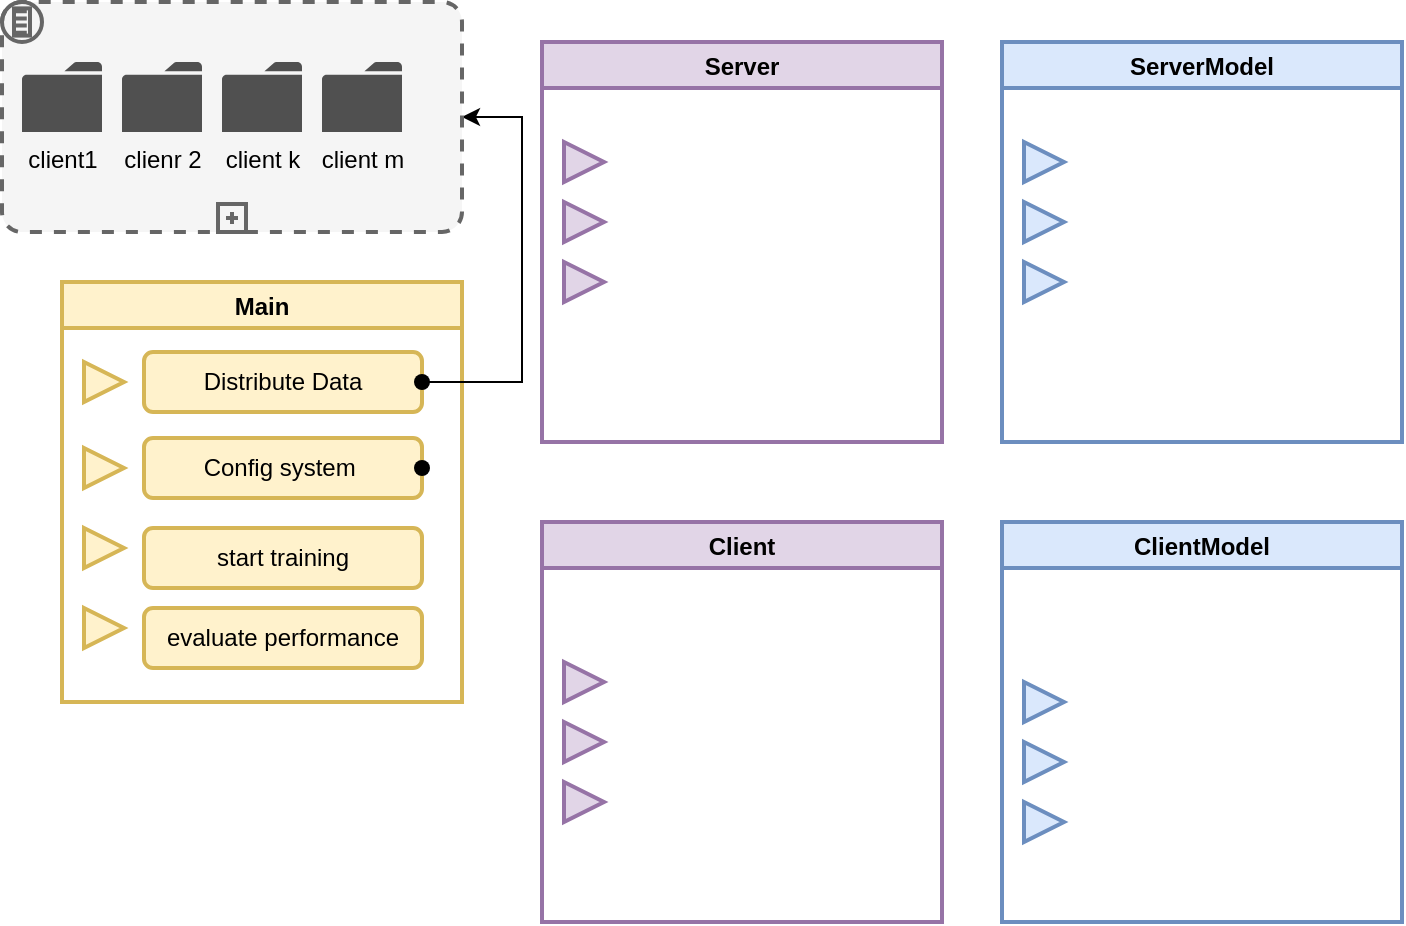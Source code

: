 <mxfile version="17.1.2" type="github">
  <diagram name="Page-1" id="5f0bae14-7c28-e335-631c-24af17079c00">
    <mxGraphModel dx="868" dy="1274" grid="1" gridSize="10" guides="1" tooltips="1" connect="1" arrows="1" fold="1" page="1" pageScale="1" pageWidth="1100" pageHeight="850" background="none" math="0" shadow="0">
      <root>
        <mxCell id="0" />
        <mxCell id="1" parent="0" />
        <mxCell id="U-ktRDvtVMJbWJF2N6Tt-1" value="Main" style="swimlane;fillColor=#fff2cc;strokeColor=#d6b656;strokeWidth=2;" parent="1" vertex="1">
          <mxGeometry x="160" y="-670" width="200" height="210" as="geometry" />
        </mxCell>
        <mxCell id="Rlsf4nvI7hZgjNQiWzl--10" value="" style="triangle;whiteSpace=wrap;html=1;strokeColor=#d6b656;strokeWidth=2;fillColor=#fff2cc;" vertex="1" parent="U-ktRDvtVMJbWJF2N6Tt-1">
          <mxGeometry x="11" y="40" width="20" height="20" as="geometry" />
        </mxCell>
        <mxCell id="Rlsf4nvI7hZgjNQiWzl--12" value="" style="triangle;whiteSpace=wrap;html=1;strokeColor=#d6b656;strokeWidth=2;fillColor=#fff2cc;" vertex="1" parent="U-ktRDvtVMJbWJF2N6Tt-1">
          <mxGeometry x="11" y="83" width="20" height="20" as="geometry" />
        </mxCell>
        <mxCell id="Rlsf4nvI7hZgjNQiWzl--13" value="" style="triangle;whiteSpace=wrap;html=1;strokeColor=#d6b656;strokeWidth=2;fillColor=#fff2cc;" vertex="1" parent="U-ktRDvtVMJbWJF2N6Tt-1">
          <mxGeometry x="11" y="123" width="20" height="20" as="geometry" />
        </mxCell>
        <mxCell id="Rlsf4nvI7hZgjNQiWzl--32" value="Distribute Data" style="rounded=1;whiteSpace=wrap;html=1;strokeColor=#d6b656;strokeWidth=2;fillColor=#fff2cc;" vertex="1" parent="U-ktRDvtVMJbWJF2N6Tt-1">
          <mxGeometry x="41" y="35" width="139" height="30" as="geometry" />
        </mxCell>
        <mxCell id="Rlsf4nvI7hZgjNQiWzl--37" value="" style="shape=waypoint;sketch=0;fillStyle=solid;size=6;pointerEvents=1;points=[];fillColor=none;resizable=0;rotatable=0;perimeter=centerPerimeter;snapToPoint=1;strokeColor=#;strokeWidth=2;" vertex="1" parent="U-ktRDvtVMJbWJF2N6Tt-1">
          <mxGeometry x="160" y="30" width="40" height="40" as="geometry" />
        </mxCell>
        <mxCell id="Rlsf4nvI7hZgjNQiWzl--48" value="Config system&amp;nbsp;&lt;span style=&quot;color: rgba(0 , 0 , 0 , 0) ; font-family: monospace ; font-size: 0px&quot;&gt;%3CmxGraphModel%3E%3Croot%3E%3CmxCell%20id%3D%220%22%2F%3E%3CmxCell%20id%3D%221%22%20parent%3D%220%22%2F%3E%3CmxCell%20id%3D%222%22%20value%3D%22Distribute%20Data%22%20style%3D%22rounded%3D1%3BwhiteSpace%3Dwrap%3Bhtml%3D1%3BstrokeColor%3D%23d6b656%3BstrokeWidth%3D2%3BfillColor%3D%23fff2cc%3B%22%20vertex%3D%221%22%20parent%3D%221%22%3E%3CmxGeometry%20x%3D%22201%22%20y%3D%22-635%22%20width%3D%22139%22%20height%3D%2230%22%20as%3D%22geometry%22%2F%3E%3C%2FmxCell%3E%3C%2Froot%3E%3C%2FmxGraphModel%3E&lt;/span&gt;" style="rounded=1;whiteSpace=wrap;html=1;strokeColor=#d6b656;strokeWidth=2;fillColor=#fff2cc;" vertex="1" parent="U-ktRDvtVMJbWJF2N6Tt-1">
          <mxGeometry x="41" y="78" width="139" height="30" as="geometry" />
        </mxCell>
        <mxCell id="Rlsf4nvI7hZgjNQiWzl--49" value="start training" style="rounded=1;whiteSpace=wrap;html=1;strokeColor=#d6b656;strokeWidth=2;fillColor=#fff2cc;" vertex="1" parent="U-ktRDvtVMJbWJF2N6Tt-1">
          <mxGeometry x="41" y="123" width="139" height="30" as="geometry" />
        </mxCell>
        <mxCell id="Rlsf4nvI7hZgjNQiWzl--50" value="" style="triangle;whiteSpace=wrap;html=1;strokeColor=#d6b656;strokeWidth=2;fillColor=#fff2cc;" vertex="1" parent="U-ktRDvtVMJbWJF2N6Tt-1">
          <mxGeometry x="11" y="163" width="20" height="20" as="geometry" />
        </mxCell>
        <mxCell id="Rlsf4nvI7hZgjNQiWzl--51" value="evaluate performance" style="rounded=1;whiteSpace=wrap;html=1;strokeColor=#d6b656;strokeWidth=2;fillColor=#fff2cc;" vertex="1" parent="U-ktRDvtVMJbWJF2N6Tt-1">
          <mxGeometry x="41" y="163" width="139" height="30" as="geometry" />
        </mxCell>
        <mxCell id="Rlsf4nvI7hZgjNQiWzl--54" value="" style="shape=waypoint;sketch=0;fillStyle=solid;size=6;pointerEvents=1;points=[];fillColor=none;resizable=0;rotatable=0;perimeter=centerPerimeter;snapToPoint=1;strokeColor=#;strokeWidth=2;" vertex="1" parent="U-ktRDvtVMJbWJF2N6Tt-1">
          <mxGeometry x="160" y="73" width="40" height="40" as="geometry" />
        </mxCell>
        <mxCell id="U-ktRDvtVMJbWJF2N6Tt-2" value="Client" style="swimlane;fillColor=#e1d5e7;strokeColor=#9673a6;strokeWidth=2;" parent="1" vertex="1">
          <mxGeometry x="400" y="-550" width="200" height="200" as="geometry" />
        </mxCell>
        <mxCell id="Rlsf4nvI7hZgjNQiWzl--17" value="" style="triangle;whiteSpace=wrap;html=1;strokeColor=#9673a6;strokeWidth=2;fillColor=#e1d5e7;" vertex="1" parent="U-ktRDvtVMJbWJF2N6Tt-2">
          <mxGeometry x="11" y="100" width="20" height="20" as="geometry" />
        </mxCell>
        <mxCell id="Rlsf4nvI7hZgjNQiWzl--18" value="" style="triangle;whiteSpace=wrap;html=1;strokeColor=#9673a6;strokeWidth=2;fillColor=#e1d5e7;" vertex="1" parent="U-ktRDvtVMJbWJF2N6Tt-2">
          <mxGeometry x="11" y="70" width="20" height="20" as="geometry" />
        </mxCell>
        <mxCell id="Rlsf4nvI7hZgjNQiWzl--19" value="" style="triangle;whiteSpace=wrap;html=1;strokeColor=#9673a6;strokeWidth=2;fillColor=#e1d5e7;" vertex="1" parent="U-ktRDvtVMJbWJF2N6Tt-2">
          <mxGeometry x="11" y="130" width="20" height="20" as="geometry" />
        </mxCell>
        <mxCell id="U-ktRDvtVMJbWJF2N6Tt-3" value="Server" style="swimlane;fillColor=#e1d5e7;strokeColor=#9673a6;strokeWidth=2;" parent="1" vertex="1">
          <mxGeometry x="400" y="-790" width="200" height="200" as="geometry" />
        </mxCell>
        <mxCell id="Rlsf4nvI7hZgjNQiWzl--15" value="" style="triangle;whiteSpace=wrap;html=1;strokeColor=#9673a6;strokeWidth=2;fillColor=#e1d5e7;" vertex="1" parent="U-ktRDvtVMJbWJF2N6Tt-3">
          <mxGeometry x="11" y="80" width="20" height="20" as="geometry" />
        </mxCell>
        <mxCell id="Rlsf4nvI7hZgjNQiWzl--14" value="" style="triangle;whiteSpace=wrap;html=1;strokeColor=#9673a6;strokeWidth=2;fillColor=#e1d5e7;" vertex="1" parent="U-ktRDvtVMJbWJF2N6Tt-3">
          <mxGeometry x="11" y="50" width="20" height="20" as="geometry" />
        </mxCell>
        <mxCell id="Rlsf4nvI7hZgjNQiWzl--16" value="" style="triangle;whiteSpace=wrap;html=1;strokeColor=#9673a6;strokeWidth=2;fillColor=#e1d5e7;" vertex="1" parent="U-ktRDvtVMJbWJF2N6Tt-3">
          <mxGeometry x="11" y="110" width="20" height="20" as="geometry" />
        </mxCell>
        <mxCell id="U-ktRDvtVMJbWJF2N6Tt-4" value="ServerModel" style="swimlane;fillColor=#dae8fc;strokeColor=#6c8ebf;strokeWidth=2;" parent="1" vertex="1">
          <mxGeometry x="630" y="-790" width="200" height="200" as="geometry" />
        </mxCell>
        <mxCell id="Rlsf4nvI7hZgjNQiWzl--26" value="" style="triangle;whiteSpace=wrap;html=1;strokeColor=#6c8ebf;strokeWidth=2;fillColor=#dae8fc;" vertex="1" parent="U-ktRDvtVMJbWJF2N6Tt-4">
          <mxGeometry x="11" y="80" width="20" height="20" as="geometry" />
        </mxCell>
        <mxCell id="Rlsf4nvI7hZgjNQiWzl--27" value="" style="triangle;whiteSpace=wrap;html=1;strokeColor=#6c8ebf;strokeWidth=2;fillColor=#dae8fc;" vertex="1" parent="U-ktRDvtVMJbWJF2N6Tt-4">
          <mxGeometry x="11" y="50" width="20" height="20" as="geometry" />
        </mxCell>
        <mxCell id="Rlsf4nvI7hZgjNQiWzl--28" value="" style="triangle;whiteSpace=wrap;html=1;strokeColor=#6c8ebf;strokeWidth=2;fillColor=#dae8fc;" vertex="1" parent="U-ktRDvtVMJbWJF2N6Tt-4">
          <mxGeometry x="11" y="110" width="20" height="20" as="geometry" />
        </mxCell>
        <mxCell id="U-ktRDvtVMJbWJF2N6Tt-5" value="ClientModel" style="swimlane;fillColor=#dae8fc;strokeColor=#6c8ebf;strokeWidth=2;" parent="1" vertex="1">
          <mxGeometry x="630" y="-550" width="200" height="200" as="geometry" />
        </mxCell>
        <mxCell id="Rlsf4nvI7hZgjNQiWzl--29" value="" style="triangle;whiteSpace=wrap;html=1;strokeColor=#6c8ebf;strokeWidth=2;fillColor=#dae8fc;" vertex="1" parent="U-ktRDvtVMJbWJF2N6Tt-5">
          <mxGeometry x="11" y="110" width="20" height="20" as="geometry" />
        </mxCell>
        <mxCell id="Rlsf4nvI7hZgjNQiWzl--30" value="" style="triangle;whiteSpace=wrap;html=1;strokeColor=#6c8ebf;strokeWidth=2;fillColor=#dae8fc;" vertex="1" parent="U-ktRDvtVMJbWJF2N6Tt-5">
          <mxGeometry x="11" y="80" width="20" height="20" as="geometry" />
        </mxCell>
        <mxCell id="Rlsf4nvI7hZgjNQiWzl--31" value="" style="triangle;whiteSpace=wrap;html=1;strokeColor=#6c8ebf;strokeWidth=2;fillColor=#dae8fc;" vertex="1" parent="U-ktRDvtVMJbWJF2N6Tt-5">
          <mxGeometry x="11" y="140" width="20" height="20" as="geometry" />
        </mxCell>
        <mxCell id="Rlsf4nvI7hZgjNQiWzl--38" value="" style="edgeStyle=elbowEdgeStyle;elbow=vertical;endArrow=classic;html=1;rounded=0;exitX=0.475;exitY=0.575;exitDx=0;exitDy=0;exitPerimeter=0;" edge="1" parent="1" source="Rlsf4nvI7hZgjNQiWzl--37" target="Rlsf4nvI7hZgjNQiWzl--39">
          <mxGeometry width="50" height="50" relative="1" as="geometry">
            <mxPoint x="561" y="-510" as="sourcePoint" />
            <mxPoint x="371" y="-720" as="targetPoint" />
            <Array as="points">
              <mxPoint x="390" y="-620" />
              <mxPoint x="371" y="-710" />
              <mxPoint x="401" y="-620" />
              <mxPoint x="421" y="-620" />
              <mxPoint x="391" y="-630" />
            </Array>
          </mxGeometry>
        </mxCell>
        <mxCell id="Rlsf4nvI7hZgjNQiWzl--39" value="" style="points=[[0.25,0,0],[0.5,0,0],[0.75,0,0],[1,0.25,0],[1,0.5,0],[1,0.75,0],[0.75,1,0],[0.5,1,0],[0.25,1,0],[0,0.75,0],[0,0.5,0],[0,0.25,0]];shape=mxgraph.bpmn.task;whiteSpace=wrap;rectStyle=rounded;size=10;taskMarker=abstract;bpmnShapeType=subprocess;isLoopSub=1;outline=eventInt;symbol=conditional;strokeColor=#666666;strokeWidth=2;fillColor=#f5f5f5;fontColor=#333333;" vertex="1" parent="1">
          <mxGeometry x="130" y="-810" width="230" height="115" as="geometry" />
        </mxCell>
        <mxCell id="Rlsf4nvI7hZgjNQiWzl--42" value="client1" style="sketch=0;pointerEvents=1;shadow=0;dashed=0;html=1;strokeColor=none;fillColor=#505050;labelPosition=center;verticalLabelPosition=bottom;verticalAlign=top;outlineConnect=0;align=center;shape=mxgraph.office.concepts.folder;" vertex="1" parent="1">
          <mxGeometry x="140" y="-780" width="40" height="35" as="geometry" />
        </mxCell>
        <mxCell id="Rlsf4nvI7hZgjNQiWzl--43" value="clienr 2" style="sketch=0;pointerEvents=1;shadow=0;dashed=0;html=1;strokeColor=none;fillColor=#505050;labelPosition=center;verticalLabelPosition=bottom;verticalAlign=top;outlineConnect=0;align=center;shape=mxgraph.office.concepts.folder;" vertex="1" parent="1">
          <mxGeometry x="190" y="-780" width="40" height="35" as="geometry" />
        </mxCell>
        <mxCell id="Rlsf4nvI7hZgjNQiWzl--44" value="client k" style="sketch=0;pointerEvents=1;shadow=0;dashed=0;html=1;strokeColor=none;fillColor=#505050;labelPosition=center;verticalLabelPosition=bottom;verticalAlign=top;outlineConnect=0;align=center;shape=mxgraph.office.concepts.folder;" vertex="1" parent="1">
          <mxGeometry x="240" y="-780" width="40" height="35" as="geometry" />
        </mxCell>
        <mxCell id="Rlsf4nvI7hZgjNQiWzl--45" value="client m" style="sketch=0;pointerEvents=1;shadow=0;dashed=0;html=1;strokeColor=none;fillColor=#505050;labelPosition=center;verticalLabelPosition=bottom;verticalAlign=top;outlineConnect=0;align=center;shape=mxgraph.office.concepts.folder;" vertex="1" parent="1">
          <mxGeometry x="290" y="-780" width="40" height="35" as="geometry" />
        </mxCell>
      </root>
    </mxGraphModel>
  </diagram>
</mxfile>
